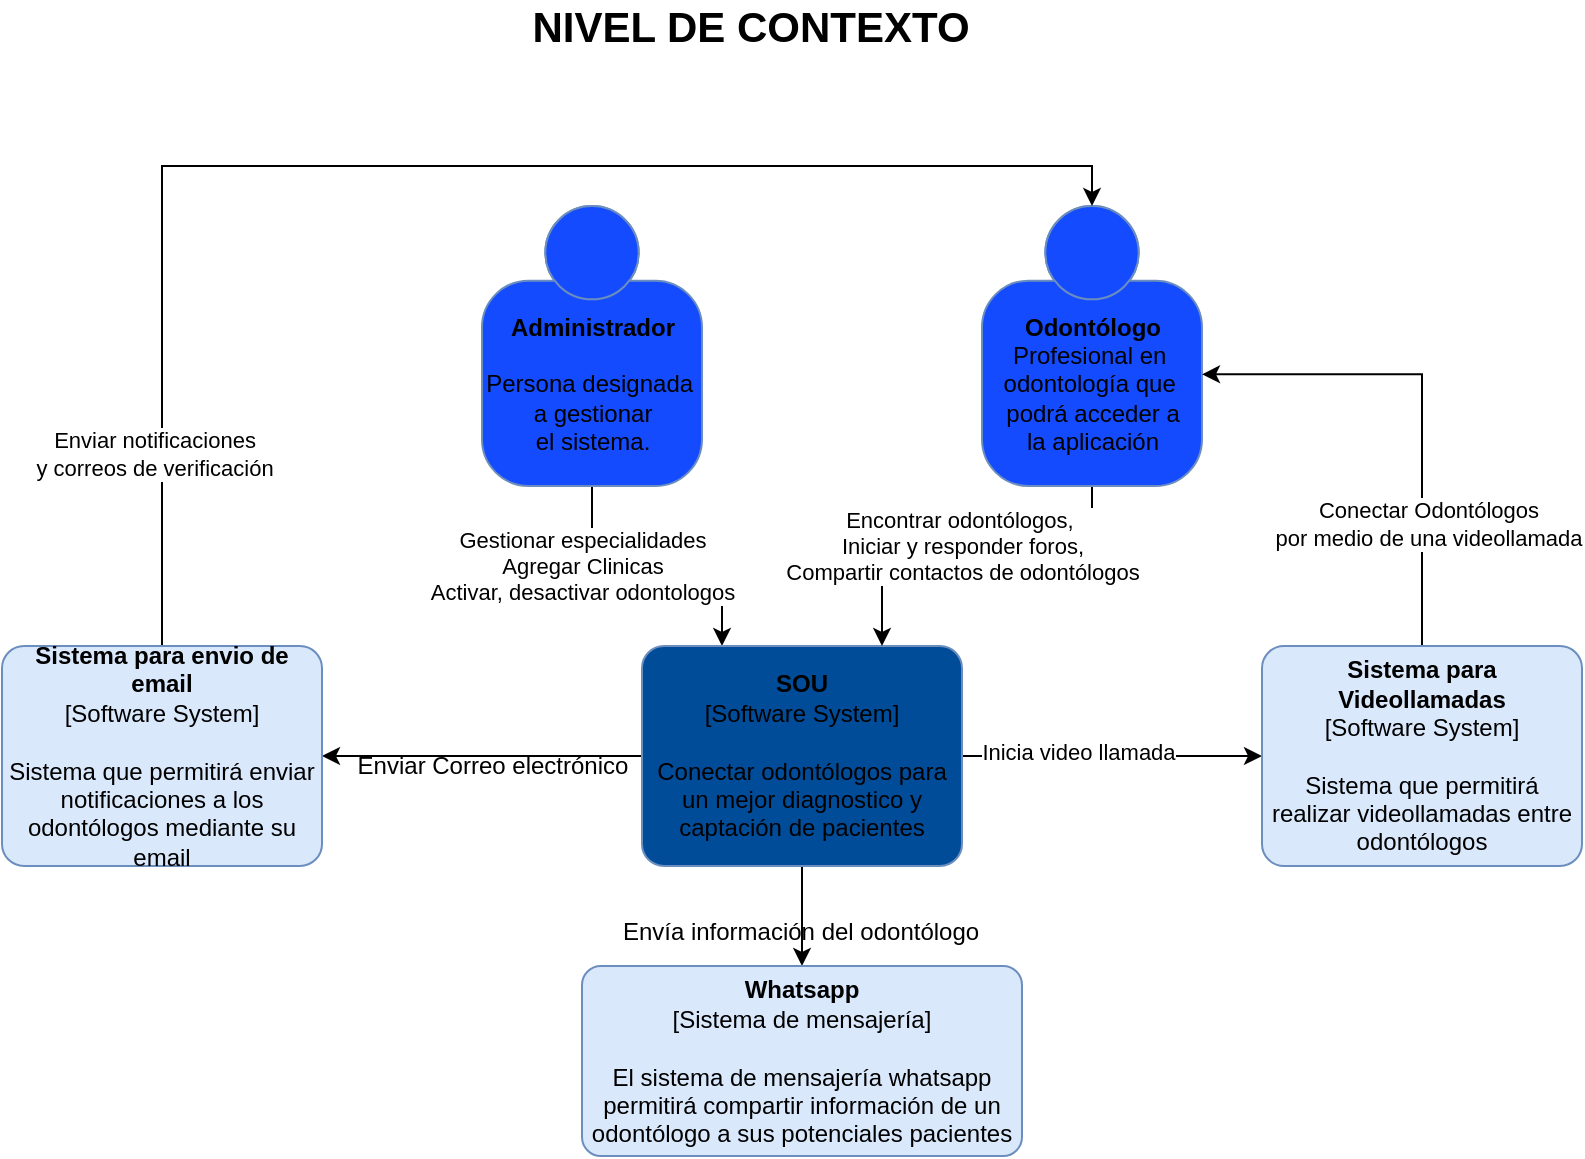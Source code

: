 <mxfile version="13.2.6" type="github">
  <diagram id="RHunsG3qsmhAcjcYPmP-" name="Page-1">
    <mxGraphModel dx="868" dy="402" grid="1" gridSize="10" guides="1" tooltips="1" connect="1" arrows="1" fold="1" page="1" pageScale="1" pageWidth="827" pageHeight="1169" math="0" shadow="0">
      <root>
        <mxCell id="0" />
        <mxCell id="1" parent="0" />
        <mxCell id="zAKa6ue-rQI7wxkRx-mQ-5" style="edgeStyle=orthogonalEdgeStyle;rounded=0;orthogonalLoop=1;jettySize=auto;html=1;exitX=0.5;exitY=1;exitDx=0;exitDy=0;exitPerimeter=0;entryX=0.25;entryY=0;entryDx=0;entryDy=0;entryPerimeter=0;" parent="1" source="zAKa6ue-rQI7wxkRx-mQ-1" target="zAKa6ue-rQI7wxkRx-mQ-2" edge="1">
          <mxGeometry relative="1" as="geometry" />
        </mxCell>
        <mxCell id="zAKa6ue-rQI7wxkRx-mQ-11" value="Gestionar especialidades&lt;br&gt;Agregar Clinicas&lt;br&gt;Activar, desactivar odontologos" style="edgeLabel;html=1;align=center;verticalAlign=middle;resizable=0;points=[];" parent="zAKa6ue-rQI7wxkRx-mQ-5" vertex="1" connectable="0">
          <mxGeometry x="-0.45" y="18" relative="1" as="geometry">
            <mxPoint x="-5" y="18" as="offset" />
          </mxGeometry>
        </mxCell>
        <mxCell id="zAKa6ue-rQI7wxkRx-mQ-1" value="&lt;b&gt;Administrador&lt;br&gt;&lt;/b&gt;&lt;br&gt;Persona designada&amp;nbsp;&lt;br&gt;a gestionar&lt;br&gt;el sistema." style="html=1;dashed=0;whitespace=wrap;fillColor=#144BFF;strokeColor=#6C8EBF;shape=mxgraph.c4.person;align=center;points=[[0.5,0,0],[1,0.5,0],[1,0.75,0],[0.75,1,0],[0.5,1,0],[0.25,1,0],[0,0.75,0],[0,0.5,0]];" parent="1" vertex="1">
          <mxGeometry x="260" y="140" width="110.0" height="140" as="geometry" />
        </mxCell>
        <mxCell id="zAKa6ue-rQI7wxkRx-mQ-12" style="edgeStyle=orthogonalEdgeStyle;rounded=0;orthogonalLoop=1;jettySize=auto;html=1;exitX=1;exitY=0.5;exitDx=0;exitDy=0;exitPerimeter=0;" parent="1" source="zAKa6ue-rQI7wxkRx-mQ-2" target="zAKa6ue-rQI7wxkRx-mQ-4" edge="1">
          <mxGeometry relative="1" as="geometry" />
        </mxCell>
        <mxCell id="zAKa6ue-rQI7wxkRx-mQ-23" value="Inicia video llamada" style="edgeLabel;html=1;align=center;verticalAlign=middle;resizable=0;points=[];" parent="zAKa6ue-rQI7wxkRx-mQ-12" vertex="1" connectable="0">
          <mxGeometry x="-0.236" y="2" relative="1" as="geometry">
            <mxPoint as="offset" />
          </mxGeometry>
        </mxCell>
        <mxCell id="zAKa6ue-rQI7wxkRx-mQ-13" style="edgeStyle=orthogonalEdgeStyle;rounded=0;orthogonalLoop=1;jettySize=auto;html=1;exitX=0;exitY=0.5;exitDx=0;exitDy=0;exitPerimeter=0;entryX=1;entryY=0.5;entryDx=0;entryDy=0;entryPerimeter=0;" parent="1" source="zAKa6ue-rQI7wxkRx-mQ-2" target="zAKa6ue-rQI7wxkRx-mQ-7" edge="1">
          <mxGeometry relative="1" as="geometry" />
        </mxCell>
        <mxCell id="zAKa6ue-rQI7wxkRx-mQ-14" style="edgeStyle=orthogonalEdgeStyle;rounded=0;orthogonalLoop=1;jettySize=auto;html=1;exitX=0.5;exitY=1;exitDx=0;exitDy=0;exitPerimeter=0;entryX=0.5;entryY=0;entryDx=0;entryDy=0;entryPerimeter=0;" parent="1" source="zAKa6ue-rQI7wxkRx-mQ-2" target="zAKa6ue-rQI7wxkRx-mQ-9" edge="1">
          <mxGeometry relative="1" as="geometry" />
        </mxCell>
        <mxCell id="zAKa6ue-rQI7wxkRx-mQ-2" value="&lt;b&gt;SOU&lt;/b&gt;&lt;div&gt;[Software System]&lt;/div&gt;&lt;br&gt;&lt;div&gt;Conectar odontólogos para un mejor diagnostico y captación de pacientes&lt;/div&gt;" style="rounded=1;whiteSpace=wrap;html=1;labelBackgroundColor=none;fillColor=#004C99;fontColor=#000000;align=center;arcSize=10;strokeColor=#6c8ebf;points=[[0.25,0,0],[0.5,0,0],[0.75,0,0],[1,0.25,0],[1,0.5,0],[1,0.75,0],[0.75,1,0],[0.5,1,0],[0.25,1,0],[0,0.75,0],[0,0.5,0],[0,0.25,0]];gradientColor=none;" parent="1" vertex="1">
          <mxGeometry x="340" y="360" width="160" height="110.0" as="geometry" />
        </mxCell>
        <mxCell id="zAKa6ue-rQI7wxkRx-mQ-6" style="edgeStyle=orthogonalEdgeStyle;rounded=0;orthogonalLoop=1;jettySize=auto;html=1;exitX=0.5;exitY=1;exitDx=0;exitDy=0;exitPerimeter=0;entryX=0.75;entryY=0;entryDx=0;entryDy=0;entryPerimeter=0;" parent="1" source="zAKa6ue-rQI7wxkRx-mQ-3" target="zAKa6ue-rQI7wxkRx-mQ-2" edge="1">
          <mxGeometry relative="1" as="geometry" />
        </mxCell>
        <mxCell id="zAKa6ue-rQI7wxkRx-mQ-10" value="Encontrar odontólogos,&amp;nbsp;&lt;br&gt;Iniciar y responder foros,&lt;br&gt;Compartir contactos de odontólogos" style="edgeLabel;html=1;align=center;verticalAlign=middle;resizable=0;points=[];" parent="zAKa6ue-rQI7wxkRx-mQ-6" vertex="1" connectable="0">
          <mxGeometry x="0.181" relative="1" as="geometry">
            <mxPoint x="4" y="-10" as="offset" />
          </mxGeometry>
        </mxCell>
        <mxCell id="zAKa6ue-rQI7wxkRx-mQ-3" value="&lt;b&gt;Odontólogo&lt;/b&gt;&lt;br&gt;Profesional en&amp;nbsp;&lt;br&gt;odontología que&amp;nbsp;&lt;br&gt;podrá acceder a&lt;br&gt;la aplicación" style="html=1;dashed=0;whitespace=wrap;fillColor=#144BFF;strokeColor=#6C8EBF;shape=mxgraph.c4.person;align=center;points=[[0.5,0,0],[1,0.5,0],[1,0.75,0],[0.75,1,0],[0.5,1,0],[0.25,1,0],[0,0.75,0],[0,0.5,0]];" parent="1" vertex="1">
          <mxGeometry x="510" y="140" width="110.0" height="140" as="geometry" />
        </mxCell>
        <mxCell id="zAKa6ue-rQI7wxkRx-mQ-16" style="edgeStyle=orthogonalEdgeStyle;rounded=0;orthogonalLoop=1;jettySize=auto;html=1;exitX=0.5;exitY=0;exitDx=0;exitDy=0;exitPerimeter=0;entryX=1;entryY=0.601;entryDx=0;entryDy=0;entryPerimeter=0;" parent="1" source="zAKa6ue-rQI7wxkRx-mQ-4" target="zAKa6ue-rQI7wxkRx-mQ-3" edge="1">
          <mxGeometry relative="1" as="geometry" />
        </mxCell>
        <mxCell id="zAKa6ue-rQI7wxkRx-mQ-17" value="Conectar Odontólogos&lt;br&gt;por medio de una videollamada" style="edgeLabel;html=1;align=center;verticalAlign=middle;resizable=0;points=[];" parent="zAKa6ue-rQI7wxkRx-mQ-16" vertex="1" connectable="0">
          <mxGeometry x="-0.499" y="-3" relative="1" as="geometry">
            <mxPoint as="offset" />
          </mxGeometry>
        </mxCell>
        <mxCell id="zAKa6ue-rQI7wxkRx-mQ-4" value="&lt;b&gt;Sistema para Videollamadas&lt;/b&gt;&lt;br&gt;&lt;div&gt;[Software System]&lt;/div&gt;&lt;br&gt;&lt;div&gt;Sistema que permitirá realizar videollamadas entre odontólogos&lt;/div&gt;" style="rounded=1;whiteSpace=wrap;html=1;labelBackgroundColor=none;fillColor=#dae8fc;fontColor=#000000;align=center;arcSize=10;strokeColor=#6c8ebf;points=[[0.25,0,0],[0.5,0,0],[0.75,0,0],[1,0.25,0],[1,0.5,0],[1,0.75,0],[0.75,1,0],[0.5,1,0],[0.25,1,0],[0,0.75,0],[0,0.5,0],[0,0.25,0]];" parent="1" vertex="1">
          <mxGeometry x="650" y="360" width="160" height="110.0" as="geometry" />
        </mxCell>
        <mxCell id="zAKa6ue-rQI7wxkRx-mQ-15" style="edgeStyle=orthogonalEdgeStyle;rounded=0;orthogonalLoop=1;jettySize=auto;html=1;exitX=0.5;exitY=0;exitDx=0;exitDy=0;exitPerimeter=0;entryX=0.5;entryY=0;entryDx=0;entryDy=0;entryPerimeter=0;" parent="1" source="zAKa6ue-rQI7wxkRx-mQ-7" target="zAKa6ue-rQI7wxkRx-mQ-3" edge="1">
          <mxGeometry relative="1" as="geometry" />
        </mxCell>
        <mxCell id="zAKa6ue-rQI7wxkRx-mQ-21" value="Enviar notificaciones &lt;br&gt;y correos de verificación" style="edgeLabel;html=1;align=center;verticalAlign=middle;resizable=0;points=[];" parent="zAKa6ue-rQI7wxkRx-mQ-15" vertex="1" connectable="0">
          <mxGeometry x="-0.735" y="4" relative="1" as="geometry">
            <mxPoint as="offset" />
          </mxGeometry>
        </mxCell>
        <mxCell id="zAKa6ue-rQI7wxkRx-mQ-7" value="&lt;b&gt;Sistema para envio de email&lt;/b&gt;&lt;br&gt;&lt;div&gt;[Software System]&lt;/div&gt;&lt;br&gt;&lt;div&gt;Sistema que permitirá enviar notificaciones a los odontólogos mediante su email&lt;/div&gt;" style="rounded=1;whiteSpace=wrap;html=1;labelBackgroundColor=none;fillColor=#dae8fc;fontColor=#000000;align=center;arcSize=10;strokeColor=#6c8ebf;points=[[0.25,0,0],[0.5,0,0],[0.75,0,0],[1,0.25,0],[1,0.5,0],[1,0.75,0],[0.75,1,0],[0.5,1,0],[0.25,1,0],[0,0.75,0],[0,0.5,0],[0,0.25,0]];" parent="1" vertex="1">
          <mxGeometry x="20" y="360" width="160" height="110.0" as="geometry" />
        </mxCell>
        <mxCell id="zAKa6ue-rQI7wxkRx-mQ-9" value="&lt;b&gt;Whatsapp&lt;/b&gt;&lt;div&gt;[Sistema de mensajería]&lt;/div&gt;&lt;br&gt;&lt;div&gt;El sistema de mensajería&amp;nbsp;whatsapp permitirá compartir información de un odontólogo a sus potenciales pacientes&lt;/div&gt;" style="rounded=1;whiteSpace=wrap;html=1;labelBackgroundColor=none;fillColor=#dae8fc;fontColor=#000000;align=center;arcSize=10;strokeColor=#6c8ebf;points=[[0.25,0,0],[0.5,0,0],[0.75,0,0],[1,0.25,0],[1,0.5,0],[1,0.75,0],[0.75,1,0],[0.5,1,0],[0.25,1,0],[0,0.75,0],[0,0.5,0],[0,0.25,0]];" parent="1" vertex="1">
          <mxGeometry x="310" y="520" width="220" height="95" as="geometry" />
        </mxCell>
        <mxCell id="zAKa6ue-rQI7wxkRx-mQ-19" value="Enviar Correo electrónico" style="text;html=1;align=center;verticalAlign=middle;resizable=0;points=[];autosize=1;" parent="1" vertex="1">
          <mxGeometry x="190" y="410" width="150" height="20" as="geometry" />
        </mxCell>
        <mxCell id="zAKa6ue-rQI7wxkRx-mQ-22" value="Envía información del odontólogo" style="text;html=1;align=center;verticalAlign=middle;resizable=0;points=[];autosize=1;" parent="1" vertex="1">
          <mxGeometry x="324" y="493" width="190" height="20" as="geometry" />
        </mxCell>
        <mxCell id="zAKa6ue-rQI7wxkRx-mQ-25" value="&lt;b&gt;&lt;font style=&quot;font-size: 21px&quot;&gt;NIVEL DE CONTEXTO&lt;/font&gt;&lt;/b&gt;" style="text;html=1;align=center;verticalAlign=middle;resizable=0;points=[];autosize=1;" parent="1" vertex="1">
          <mxGeometry x="279" y="40" width="230" height="20" as="geometry" />
        </mxCell>
      </root>
    </mxGraphModel>
  </diagram>
</mxfile>
